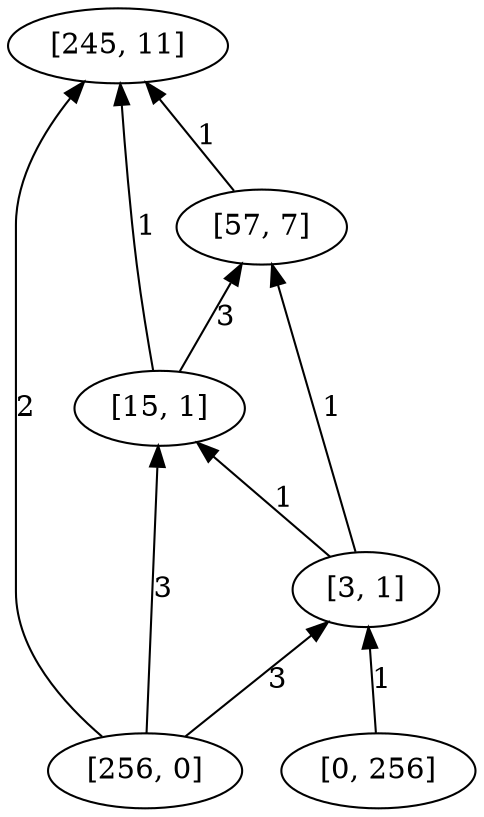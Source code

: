 digraph "DD" { 
rankdir = "BT" 
graph [ ordering = "out"];
5001 -> 1[label = "2"];
5001 -> 3[label = "3"];
5001 -> 4[label = "3"];
5002 -> 4[label = "1"];
2 -> 1[label = "1"];
3 -> 1[label = "1"];
3 -> 2[label = "3"];
4 -> 2[label = "1"];
4 -> 3[label = "1"];
5001 [label = "[256, 0]",  shape = oval]
5002 [label = "[0, 256]",  shape = oval]
1 [label = "[245, 11]",  shape = oval]
2 [label = "[57, 7]",  shape = oval]
3 [label = "[15, 1]",  shape = oval]
4 [label = "[3, 1]",  shape = oval]
}
